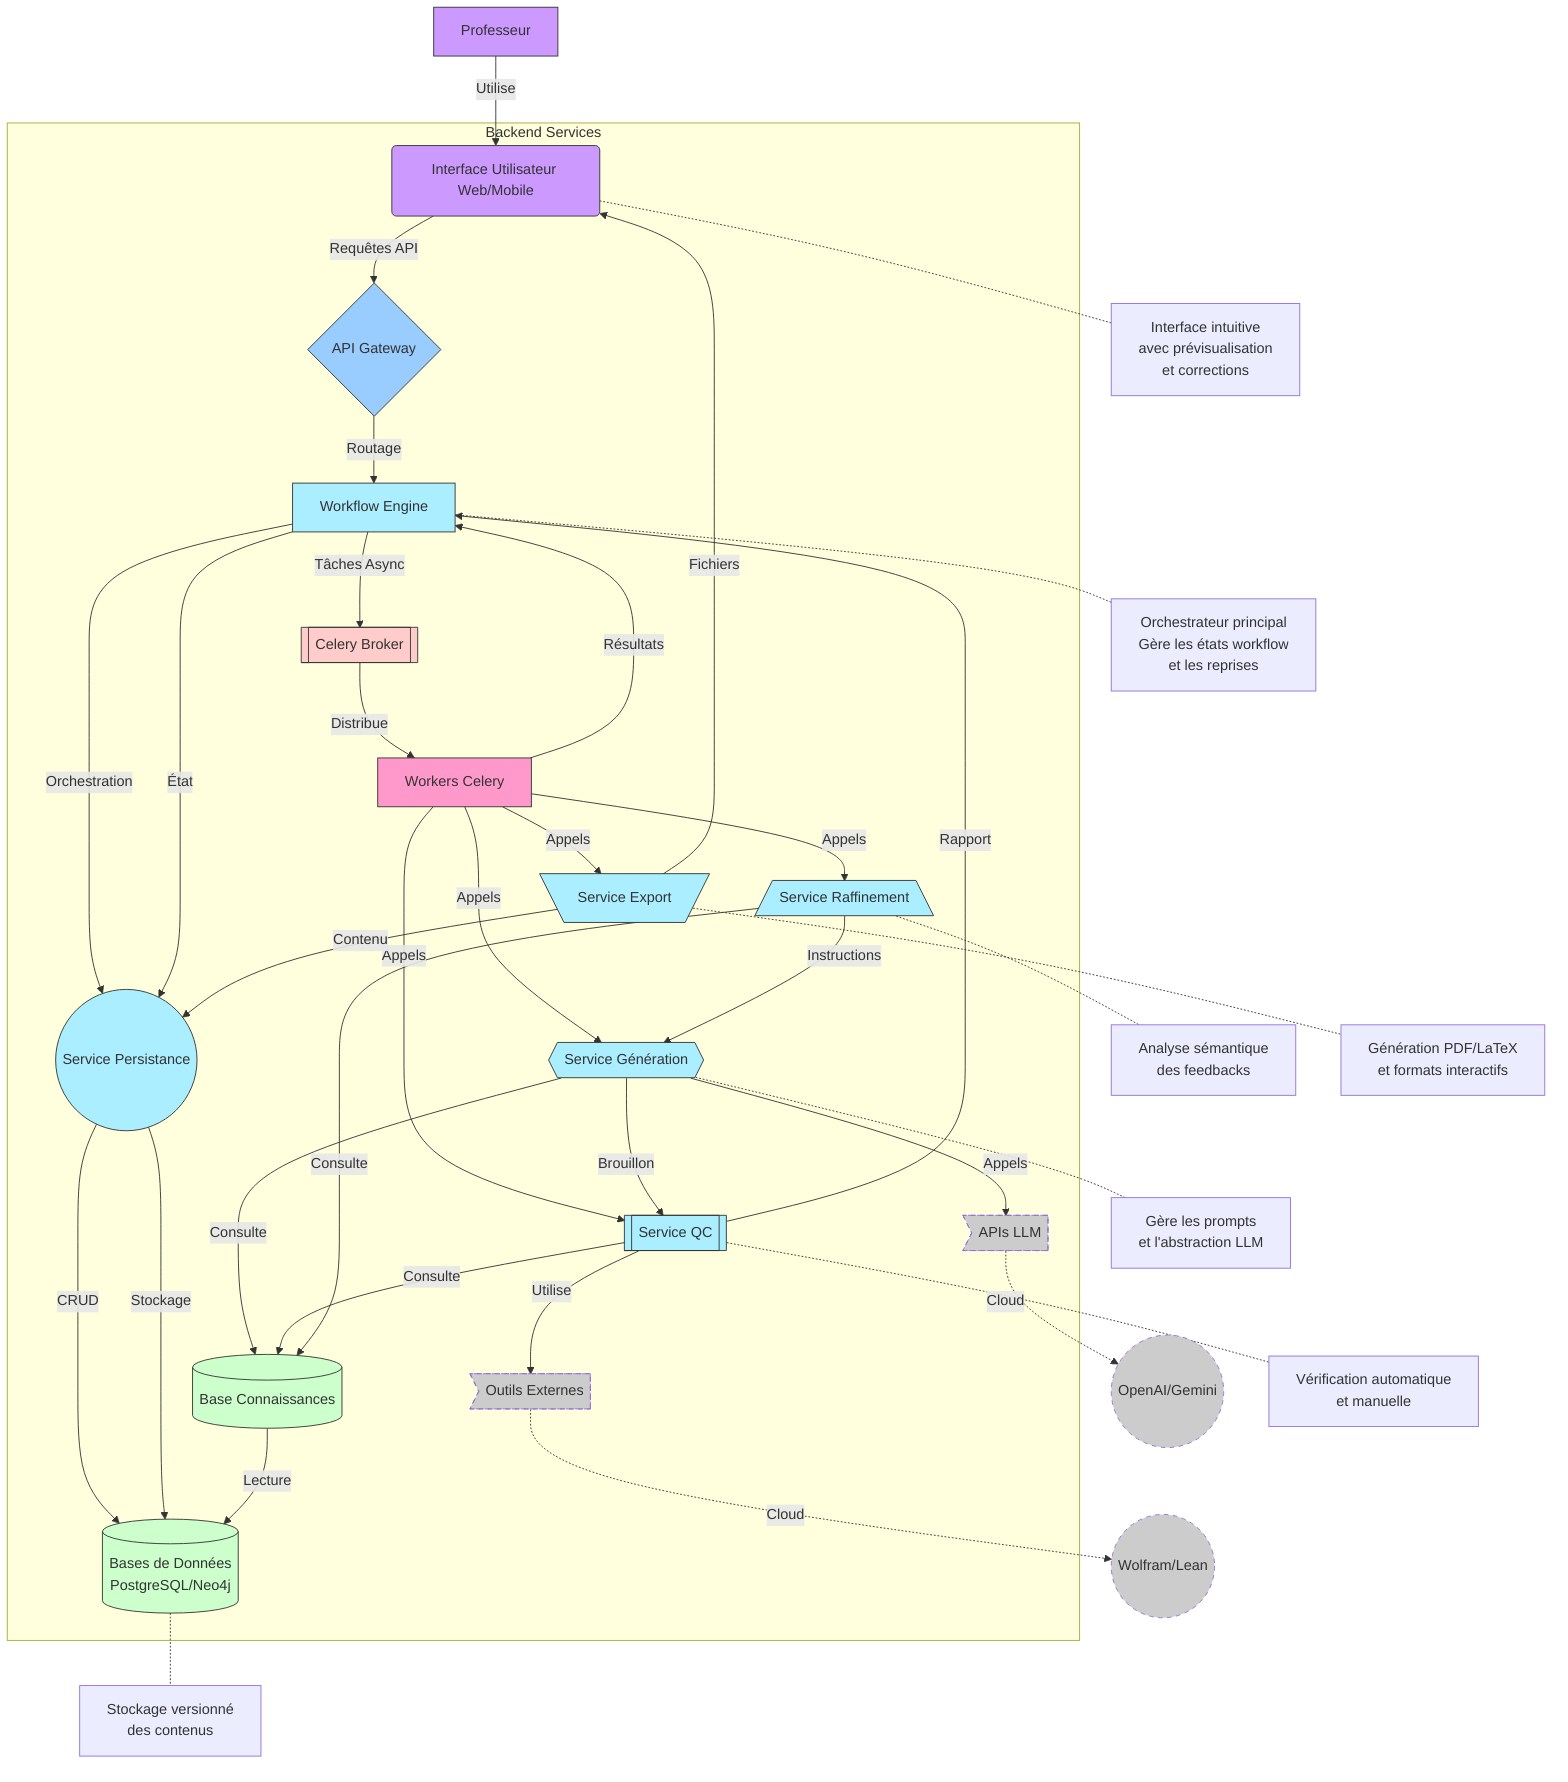 graph TD
    %% User Interaction Layer
    A[Professeur] -->|Utilise| B(Interface Utilisateur Web/Mobile)
    B -->|Requêtes API| C{API Gateway}

    %% Backend Services (Microservices)
    subgraph "Backend Services"
        C -->|Routage| D[Workflow Engine]
        D -->|Orchestration| E((Service Persistance))
        E -->|CRUD| F[(Bases de Données\nPostgreSQL/Neo4j)]
        
        D -->|Tâches Async| G[[Celery Broker]]
        G -->|Distribue| H[Workers Celery]
        
        H -->|Appels| I{{Service Génération}}
        H -->|Appels| J[[Service QC]]
        H -->|Appels| K[/Service Raffinement\]
        H -->|Appels| L[\Service  Export /]
        
        I -->|Consulte| M[(Base Connaissances)]
        J -->|Consulte| M
        K -->|Consulte| M
        
        I -->|Appels| N>APIs LLM]
        J -->|Utilise| O>Outils Externes]
        
        %% Data Flows
        I -->|Brouillon| J
        J -->|Rapport| D
        K -->|Instructions| I
        D -->|État| E
        E -->|Stockage| F
        M -->|Lecture| F
        H -->|Résultats| D
        L -->|Contenu| E
        L -->|Fichiers| B
    end

    %% External Systems
    N -.->|Cloud| P((OpenAI/Gemini))
    O -.->|Cloud| Q((Wolfram/Lean))

    %% Styles
    classDef user fill:#c9f,stroke:#333;
    classDef gateway fill:#9cf,stroke:#333;
    classDef service fill:#aef,stroke:#333;
    classDef db fill:#cfc,stroke:#333;
    classDef queue fill:#fcc,stroke:#333;
    classDef worker fill:#f9c,stroke:#333;
    classDef external fill:#ccc,stroke-dasharray: 5 5;
    
    class A,B user;
    class C gateway;
    class D,E,I,J,K,L service;
    class F,M db;
    class G queue;
    class H worker;
    class N,O,P,Q external;

    %% Notes (syntaxe corrigée)
    B:::user -.- note1["Interface intuitive<br>avec prévisualisation<br>et corrections"]
    D:::service -.- note2["Orchestrateur principal<br>Gère les états workflow<br>et les reprises"]
    I:::service -.- note3["Gère les prompts<br>et l'abstraction LLM"]
    J:::service -.- note4["Vérification automatique<br>et manuelle"]
    K:::service -.- note5["Analyse sémantique<br>des feedbacks"]
    L:::service -.- note6["Génération PDF/LaTeX<br>et formats interactifs"]
    F:::db -.- note7["Stockage versionné<br>des contenus"]